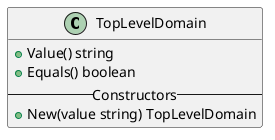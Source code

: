 @startuml

class TopLevelDomain {
+ Value() string
+ Equals() boolean
-- Constructors --
+ New(value string) TopLevelDomain
}

@enduml